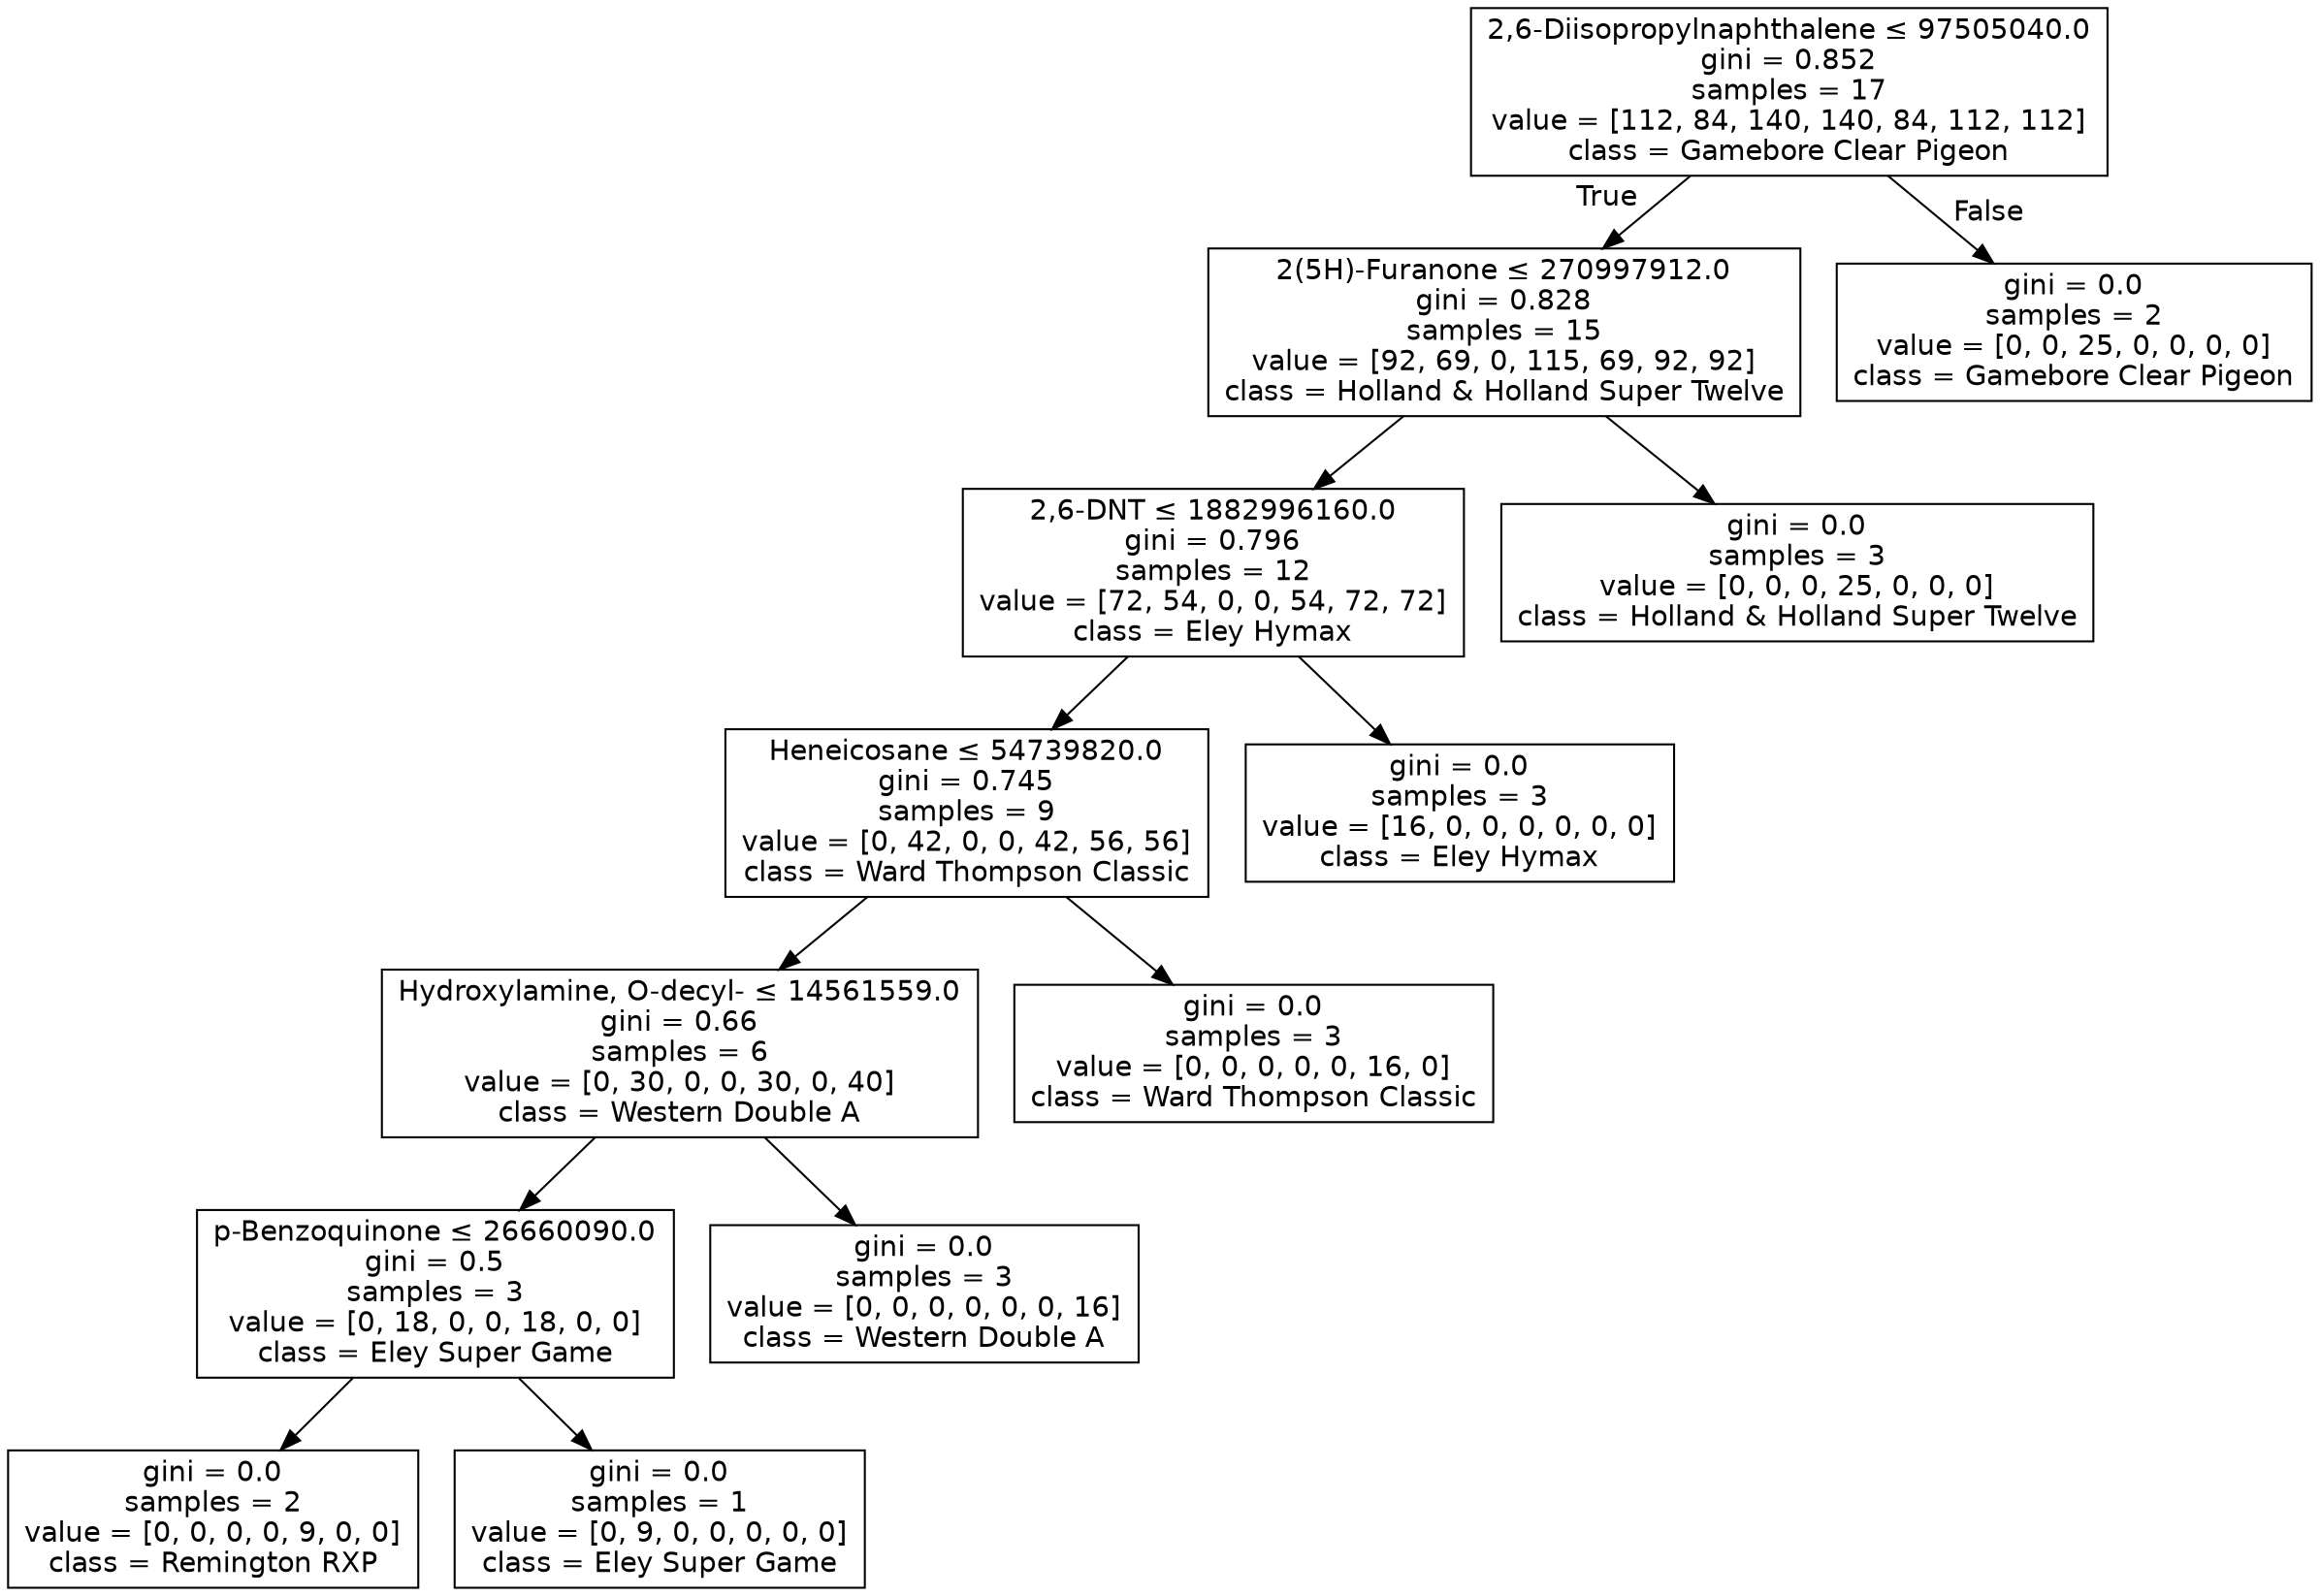 digraph Tree {
node [shape=box, fontname="helvetica"] ;
edge [fontname="helvetica"] ;
0 [label=<2,6-Diisopropylnaphthalene &le; 97505040.0<br/>gini = 0.852<br/>samples = 17<br/>value = [112, 84, 140, 140, 84, 112, 112]<br/>class = Gamebore Clear Pigeon>] ;
1 [label=<2(5H)-Furanone &le; 270997912.0<br/>gini = 0.828<br/>samples = 15<br/>value = [92, 69, 0, 115, 69, 92, 92]<br/>class = Holland &amp; Holland Super Twelve>] ;
0 -> 1 [labeldistance=2.5, labelangle=45, headlabel="True"] ;
2 [label=<2,6-DNT &le; 1882996160.0<br/>gini = 0.796<br/>samples = 12<br/>value = [72, 54, 0, 0, 54, 72, 72]<br/>class = Eley Hymax>] ;
1 -> 2 ;
3 [label=<Heneicosane &le; 54739820.0<br/>gini = 0.745<br/>samples = 9<br/>value = [0, 42, 0, 0, 42, 56, 56]<br/>class = Ward Thompson Classic>] ;
2 -> 3 ;
4 [label=<Hydroxylamine, O-decyl- &le; 14561559.0<br/>gini = 0.66<br/>samples = 6<br/>value = [0, 30, 0, 0, 30, 0, 40]<br/>class = Western Double A>] ;
3 -> 4 ;
5 [label=<p-Benzoquinone &le; 26660090.0<br/>gini = 0.5<br/>samples = 3<br/>value = [0, 18, 0, 0, 18, 0, 0]<br/>class = Eley Super Game>] ;
4 -> 5 ;
6 [label=<gini = 0.0<br/>samples = 2<br/>value = [0, 0, 0, 0, 9, 0, 0]<br/>class = Remington RXP>] ;
5 -> 6 ;
7 [label=<gini = 0.0<br/>samples = 1<br/>value = [0, 9, 0, 0, 0, 0, 0]<br/>class = Eley Super Game>] ;
5 -> 7 ;
8 [label=<gini = 0.0<br/>samples = 3<br/>value = [0, 0, 0, 0, 0, 0, 16]<br/>class = Western Double A>] ;
4 -> 8 ;
9 [label=<gini = 0.0<br/>samples = 3<br/>value = [0, 0, 0, 0, 0, 16, 0]<br/>class = Ward Thompson Classic>] ;
3 -> 9 ;
10 [label=<gini = 0.0<br/>samples = 3<br/>value = [16, 0, 0, 0, 0, 0, 0]<br/>class = Eley Hymax>] ;
2 -> 10 ;
11 [label=<gini = 0.0<br/>samples = 3<br/>value = [0, 0, 0, 25, 0, 0, 0]<br/>class = Holland &amp; Holland Super Twelve>] ;
1 -> 11 ;
12 [label=<gini = 0.0<br/>samples = 2<br/>value = [0, 0, 25, 0, 0, 0, 0]<br/>class = Gamebore Clear Pigeon>] ;
0 -> 12 [labeldistance=2.5, labelangle=-45, headlabel="False"] ;
}
